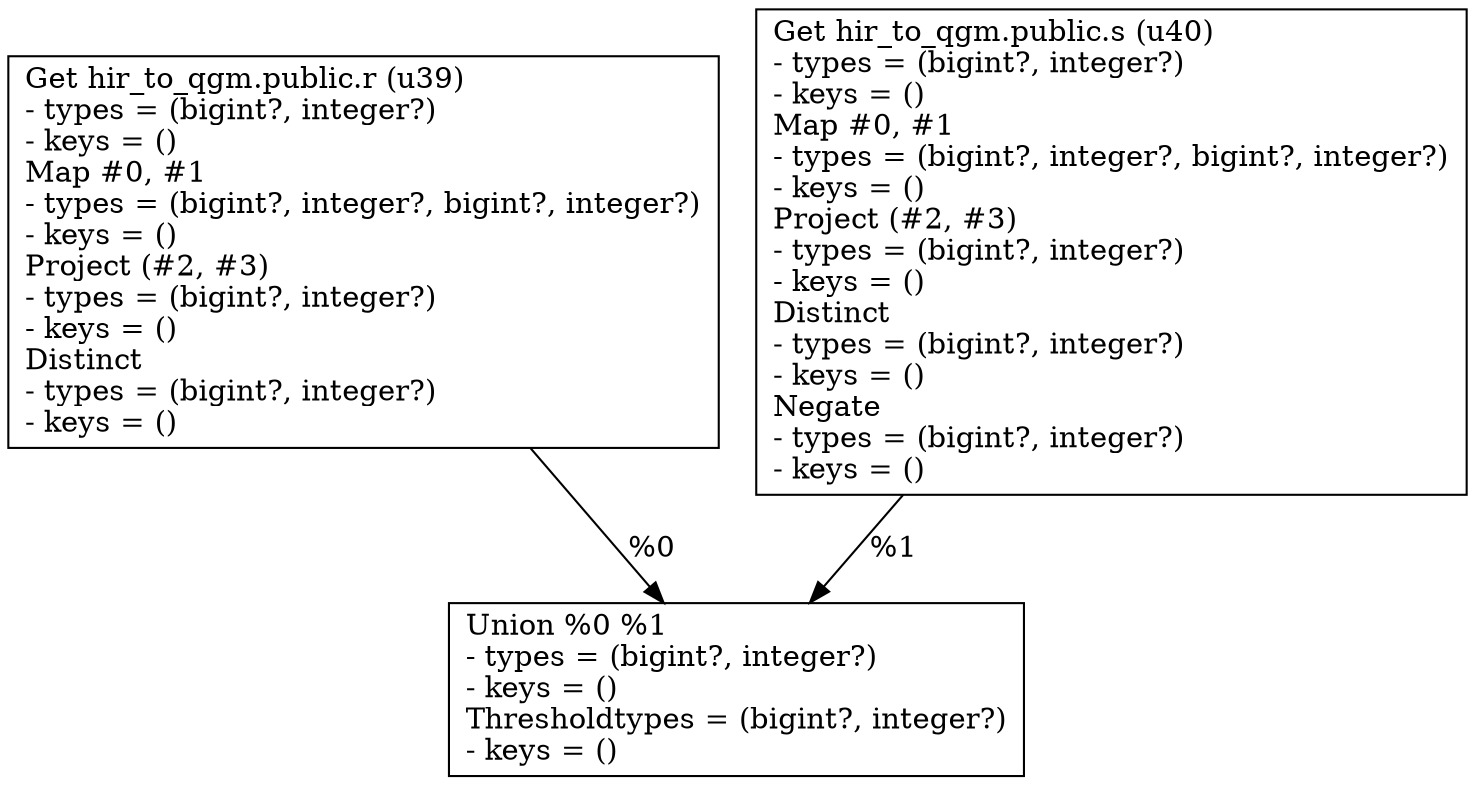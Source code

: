 digraph G {
    node0 [shape = record, label="Get hir_to_qgm.public.r (u39)\l- types = (bigint?, integer?)\l- keys = ()\lMap #0, #1\l- types = (bigint?, integer?, bigint?, integer?)\l- keys = ()\lProject (#2, #3)\l- types = (bigint?, integer?)\l- keys = ()\lDistinct\l- types = (bigint?, integer?)\l- keys = ()\l"]
    node1 [shape = record, label="Get hir_to_qgm.public.s (u40)\l- types = (bigint?, integer?)\l- keys = ()\lMap #0, #1\l- types = (bigint?, integer?, bigint?, integer?)\l- keys = ()\lProject (#2, #3)\l- types = (bigint?, integer?)\l- keys = ()\lDistinct\l- types = (bigint?, integer?)\l- keys = ()\lNegate\l- types = (bigint?, integer?)\l- keys = ()\l"]
    node2 [shape = record, label="Union %0 %1\l- types = (bigint?, integer?)\l- keys = ()\lThresholdtypes = (bigint?, integer?)\l- keys = ()\l"]
    node0 -> node2 [label = "%0\l"]
    node1 -> node2 [label = "%1\l"]
}
